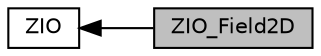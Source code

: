 digraph "ZIO_Field2D"
{
  edge [fontname="Helvetica",fontsize="10",labelfontname="Helvetica",labelfontsize="10"];
  node [fontname="Helvetica",fontsize="10",shape=box];
  rankdir=LR;
  Node1 [label="ZIO",height=0.2,width=0.4,color="black", fillcolor="white", style="filled",URL="$group__z_i_o.html",tooltip="The data transfer classes and utility methods of the library."];
  Node0 [label="ZIO_Field2D",height=0.2,width=0.4,color="black", fillcolor="grey75", style="filled", fontcolor="black",tooltip="Collection of input - output methods for zField2D."];
  Node1->Node0 [shape=plaintext, dir="back", style="solid"];
}
